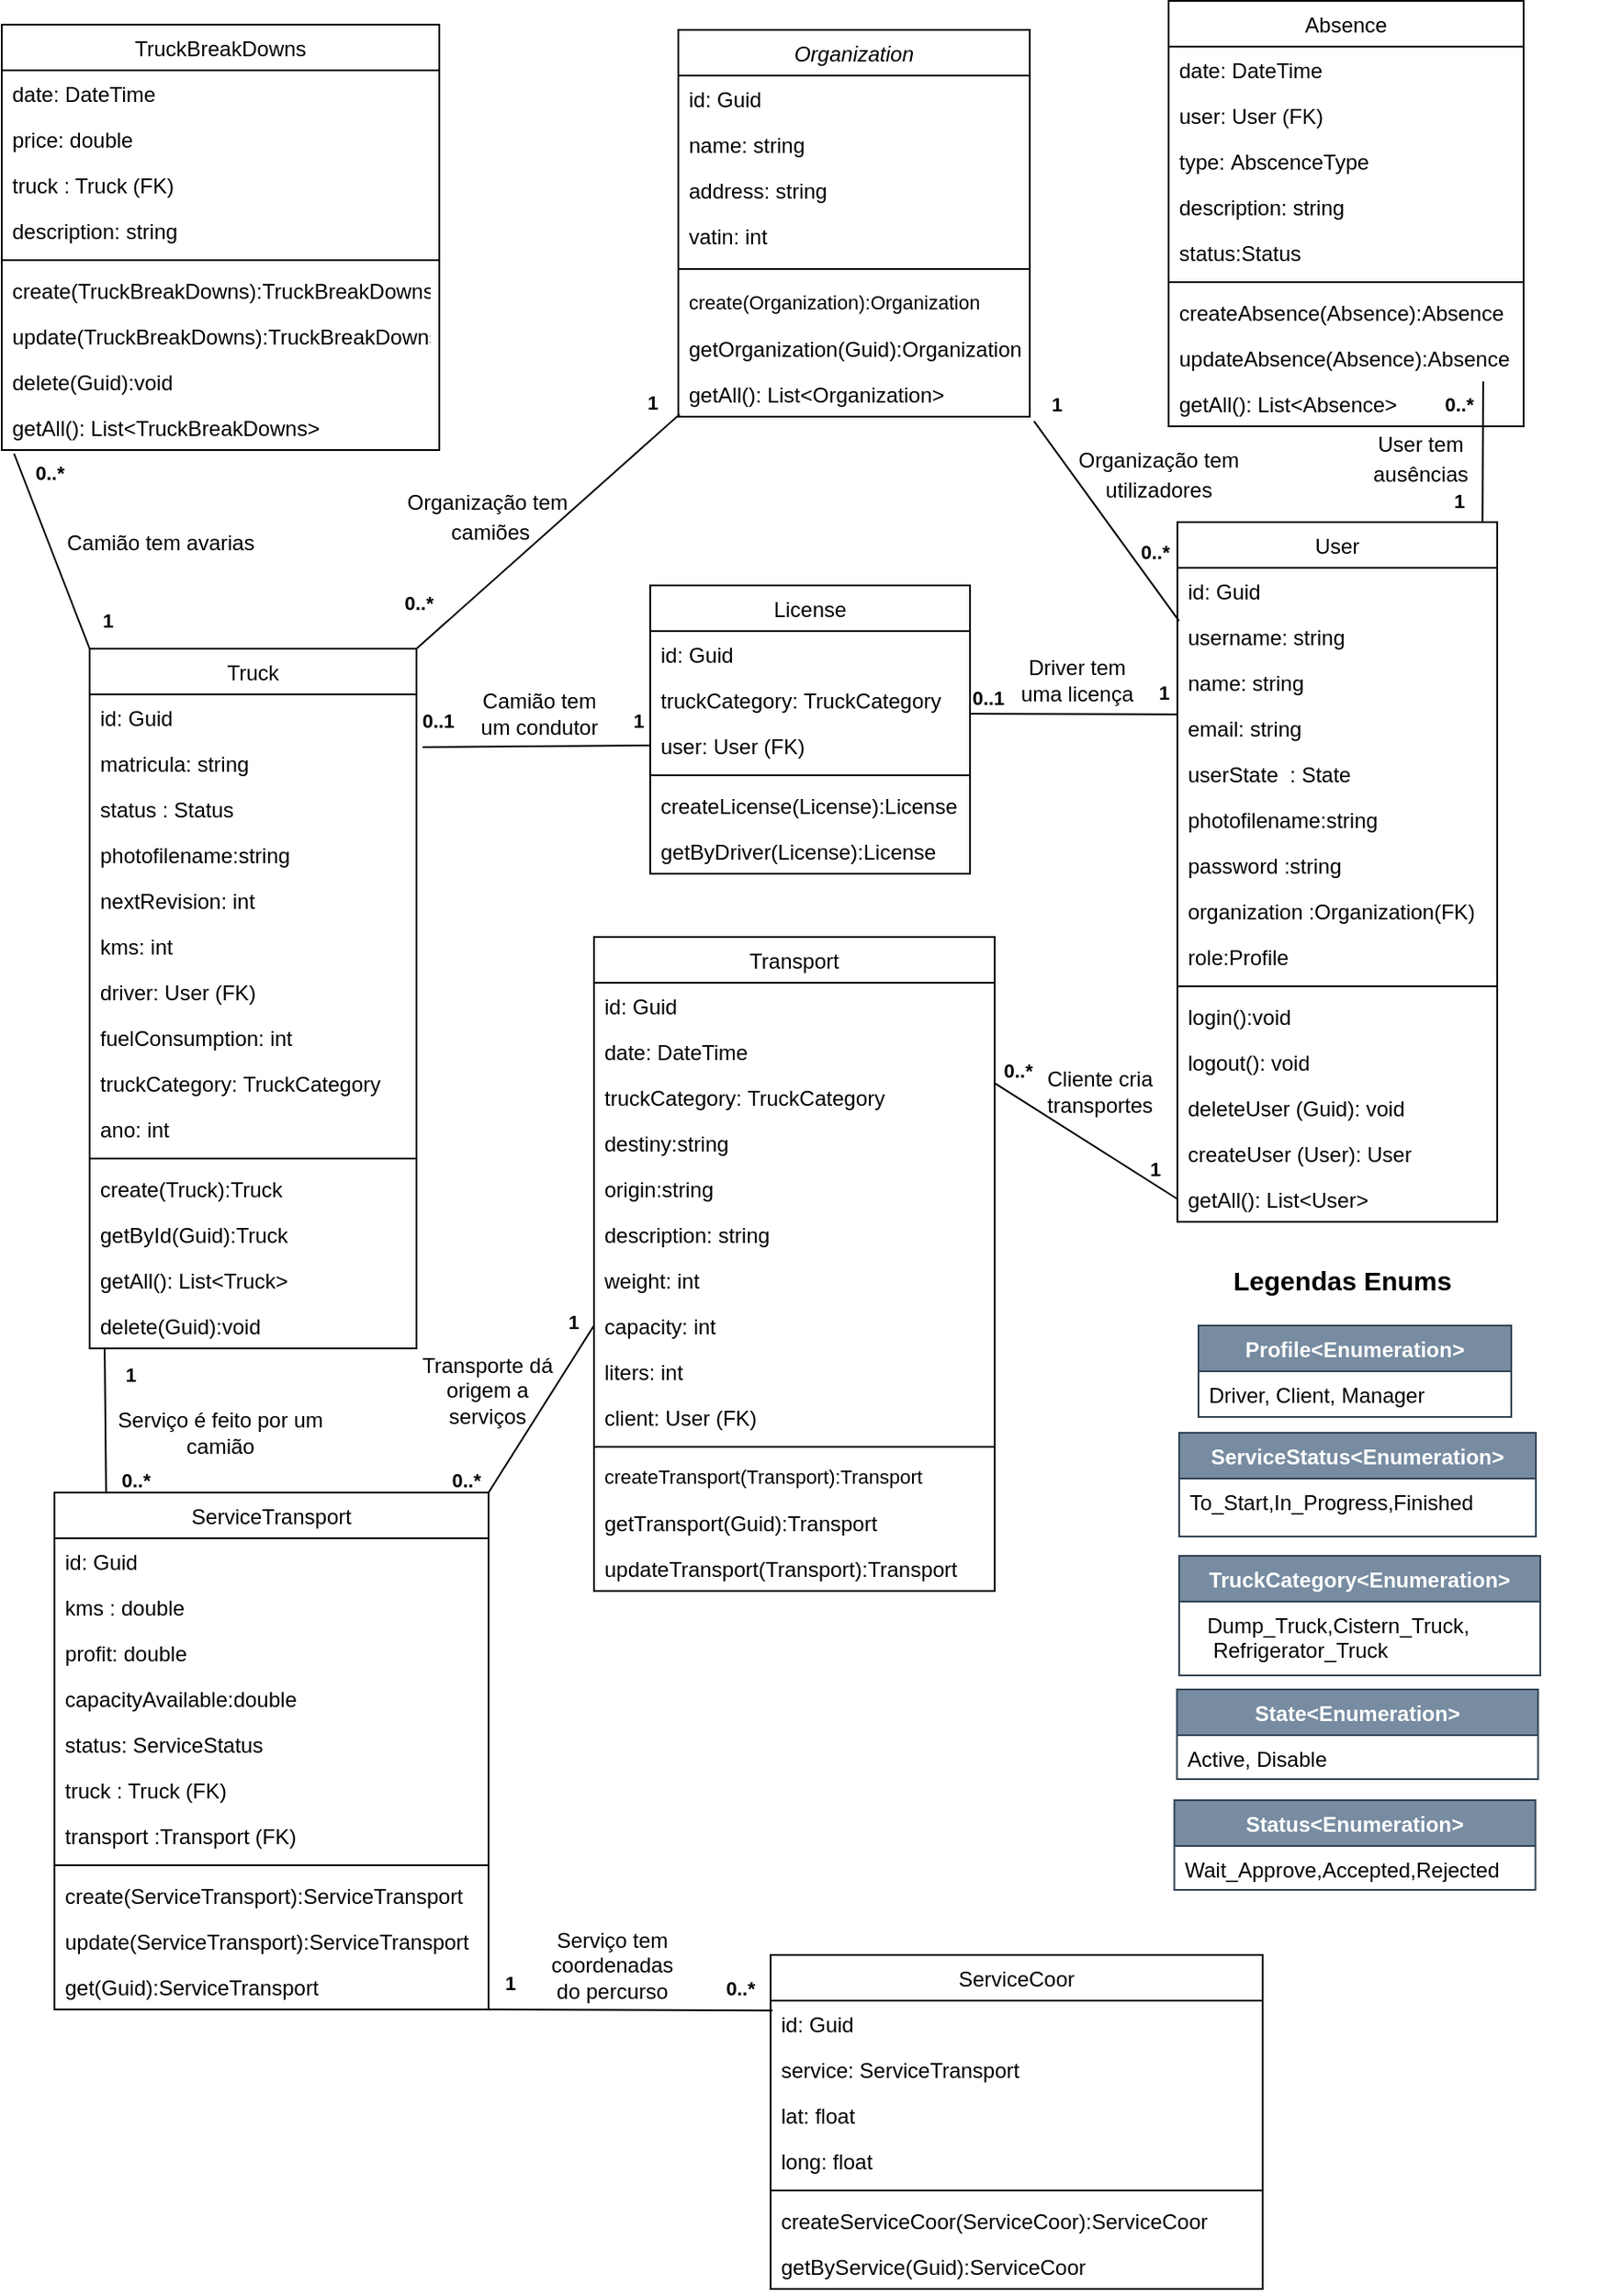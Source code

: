 <mxfile version="20.2.7" type="device"><diagram id="SVJBoD4KoNcz2X8ZmmvP" name="Page-1"><mxGraphModel dx="1038" dy="539" grid="0" gridSize="10" guides="1" tooltips="1" connect="1" arrows="1" fold="1" page="1" pageScale="1" pageWidth="827" pageHeight="1169" math="0" shadow="0"><root><mxCell id="0"/><mxCell id="1" parent="0"/><mxCell id="kUFkxSQD5qVJPuzc21Ss-1" value="Organization" style="swimlane;fontStyle=2;align=center;verticalAlign=top;childLayout=stackLayout;horizontal=1;startSize=26;horizontalStack=0;resizeParent=1;resizeLast=0;collapsible=1;marginBottom=0;rounded=0;shadow=0;strokeWidth=1;" vertex="1" parent="1"><mxGeometry x="402" y="34" width="200" height="220" as="geometry"><mxRectangle x="230" y="140" width="160" height="26" as="alternateBounds"/></mxGeometry></mxCell><mxCell id="kUFkxSQD5qVJPuzc21Ss-2" value="id: Guid" style="text;align=left;verticalAlign=top;spacingLeft=4;spacingRight=4;overflow=hidden;rotatable=0;points=[[0,0.5],[1,0.5]];portConstraint=eastwest;rounded=0;shadow=0;html=0;" vertex="1" parent="kUFkxSQD5qVJPuzc21Ss-1"><mxGeometry y="26" width="200" height="26" as="geometry"/></mxCell><mxCell id="kUFkxSQD5qVJPuzc21Ss-3" value="name: string" style="text;align=left;verticalAlign=top;spacingLeft=4;spacingRight=4;overflow=hidden;rotatable=0;points=[[0,0.5],[1,0.5]];portConstraint=eastwest;" vertex="1" parent="kUFkxSQD5qVJPuzc21Ss-1"><mxGeometry y="52" width="200" height="26" as="geometry"/></mxCell><mxCell id="kUFkxSQD5qVJPuzc21Ss-4" value="address: string" style="text;align=left;verticalAlign=top;spacingLeft=4;spacingRight=4;overflow=hidden;rotatable=0;points=[[0,0.5],[1,0.5]];portConstraint=eastwest;rounded=0;shadow=0;html=0;" vertex="1" parent="kUFkxSQD5qVJPuzc21Ss-1"><mxGeometry y="78" width="200" height="26" as="geometry"/></mxCell><mxCell id="kUFkxSQD5qVJPuzc21Ss-5" value="vatin: int" style="text;align=left;verticalAlign=top;spacingLeft=4;spacingRight=4;overflow=hidden;rotatable=0;points=[[0,0.5],[1,0.5]];portConstraint=eastwest;rounded=0;shadow=0;html=0;" vertex="1" parent="kUFkxSQD5qVJPuzc21Ss-1"><mxGeometry y="104" width="200" height="26" as="geometry"/></mxCell><mxCell id="kUFkxSQD5qVJPuzc21Ss-6" value="" style="line;html=1;strokeWidth=1;align=left;verticalAlign=middle;spacingTop=-1;spacingLeft=3;spacingRight=3;rotatable=0;labelPosition=right;points=[];portConstraint=eastwest;" vertex="1" parent="kUFkxSQD5qVJPuzc21Ss-1"><mxGeometry y="130" width="200" height="12" as="geometry"/></mxCell><mxCell id="kUFkxSQD5qVJPuzc21Ss-7" value="create(Organization):Organization" style="text;align=left;verticalAlign=top;spacingLeft=4;spacingRight=4;overflow=hidden;rotatable=0;points=[[0,0.5],[1,0.5]];portConstraint=eastwest;fontSize=11;" vertex="1" parent="kUFkxSQD5qVJPuzc21Ss-1"><mxGeometry y="142" width="200" height="26" as="geometry"/></mxCell><mxCell id="kUFkxSQD5qVJPuzc21Ss-8" value="getOrganization(Guid):Organization" style="text;align=left;verticalAlign=top;spacingLeft=4;spacingRight=4;overflow=hidden;rotatable=0;points=[[0,0.5],[1,0.5]];portConstraint=eastwest;" vertex="1" parent="kUFkxSQD5qVJPuzc21Ss-1"><mxGeometry y="168" width="200" height="26" as="geometry"/></mxCell><mxCell id="kUFkxSQD5qVJPuzc21Ss-9" value="getAll(): List&lt;Organization&gt;" style="text;align=left;verticalAlign=top;spacingLeft=4;spacingRight=4;overflow=hidden;rotatable=0;points=[[0,0.5],[1,0.5]];portConstraint=eastwest;" vertex="1" parent="kUFkxSQD5qVJPuzc21Ss-1"><mxGeometry y="194" width="200" height="26" as="geometry"/></mxCell><mxCell id="kUFkxSQD5qVJPuzc21Ss-10" value="Truck" style="swimlane;fontStyle=0;align=center;verticalAlign=top;childLayout=stackLayout;horizontal=1;startSize=26;horizontalStack=0;resizeParent=1;resizeLast=0;collapsible=1;marginBottom=0;rounded=0;shadow=0;strokeWidth=1;" vertex="1" parent="1"><mxGeometry x="67" y="386" width="186" height="398" as="geometry"><mxRectangle x="130" y="380" width="160" height="26" as="alternateBounds"/></mxGeometry></mxCell><mxCell id="kUFkxSQD5qVJPuzc21Ss-11" value="id: Guid" style="text;align=left;verticalAlign=top;spacingLeft=4;spacingRight=4;overflow=hidden;rotatable=0;points=[[0,0.5],[1,0.5]];portConstraint=eastwest;rounded=0;shadow=0;html=0;" vertex="1" parent="kUFkxSQD5qVJPuzc21Ss-10"><mxGeometry y="26" width="186" height="26" as="geometry"/></mxCell><mxCell id="kUFkxSQD5qVJPuzc21Ss-12" value="matricula: string" style="text;align=left;verticalAlign=top;spacingLeft=4;spacingRight=4;overflow=hidden;rotatable=0;points=[[0,0.5],[1,0.5]];portConstraint=eastwest;" vertex="1" parent="kUFkxSQD5qVJPuzc21Ss-10"><mxGeometry y="52" width="186" height="26" as="geometry"/></mxCell><mxCell id="kUFkxSQD5qVJPuzc21Ss-13" value="status : Status" style="text;align=left;verticalAlign=top;spacingLeft=4;spacingRight=4;overflow=hidden;rotatable=0;points=[[0,0.5],[1,0.5]];portConstraint=eastwest;rounded=0;shadow=0;html=0;" vertex="1" parent="kUFkxSQD5qVJPuzc21Ss-10"><mxGeometry y="78" width="186" height="26" as="geometry"/></mxCell><mxCell id="kUFkxSQD5qVJPuzc21Ss-14" value="photofilename:string " style="text;align=left;verticalAlign=top;spacingLeft=4;spacingRight=4;overflow=hidden;rotatable=0;points=[[0,0.5],[1,0.5]];portConstraint=eastwest;" vertex="1" parent="kUFkxSQD5qVJPuzc21Ss-10"><mxGeometry y="104" width="186" height="26" as="geometry"/></mxCell><mxCell id="kUFkxSQD5qVJPuzc21Ss-15" value="nextRevision: int" style="text;align=left;verticalAlign=top;spacingLeft=4;spacingRight=4;overflow=hidden;rotatable=0;points=[[0,0.5],[1,0.5]];portConstraint=eastwest;rounded=0;shadow=0;html=0;" vertex="1" parent="kUFkxSQD5qVJPuzc21Ss-10"><mxGeometry y="130" width="186" height="26" as="geometry"/></mxCell><mxCell id="kUFkxSQD5qVJPuzc21Ss-16" value="kms: int" style="text;align=left;verticalAlign=top;spacingLeft=4;spacingRight=4;overflow=hidden;rotatable=0;points=[[0,0.5],[1,0.5]];portConstraint=eastwest;rounded=0;shadow=0;html=0;" vertex="1" parent="kUFkxSQD5qVJPuzc21Ss-10"><mxGeometry y="156" width="186" height="26" as="geometry"/></mxCell><mxCell id="kUFkxSQD5qVJPuzc21Ss-17" value="driver: User (FK)" style="text;align=left;verticalAlign=top;spacingLeft=4;spacingRight=4;overflow=hidden;rotatable=0;points=[[0,0.5],[1,0.5]];portConstraint=eastwest;rounded=0;shadow=0;html=0;" vertex="1" parent="kUFkxSQD5qVJPuzc21Ss-10"><mxGeometry y="182" width="186" height="26" as="geometry"/></mxCell><mxCell id="kUFkxSQD5qVJPuzc21Ss-18" value="fuelConsumption: int" style="text;align=left;verticalAlign=top;spacingLeft=4;spacingRight=4;overflow=hidden;rotatable=0;points=[[0,0.5],[1,0.5]];portConstraint=eastwest;rounded=0;shadow=0;html=0;" vertex="1" parent="kUFkxSQD5qVJPuzc21Ss-10"><mxGeometry y="208" width="186" height="26" as="geometry"/></mxCell><mxCell id="kUFkxSQD5qVJPuzc21Ss-19" value="truckCategory: TruckCategory" style="text;align=left;verticalAlign=top;spacingLeft=4;spacingRight=4;overflow=hidden;rotatable=0;points=[[0,0.5],[1,0.5]];portConstraint=eastwest;rounded=0;shadow=0;html=0;" vertex="1" parent="kUFkxSQD5qVJPuzc21Ss-10"><mxGeometry y="234" width="186" height="26" as="geometry"/></mxCell><mxCell id="kUFkxSQD5qVJPuzc21Ss-20" value="ano: int" style="text;align=left;verticalAlign=top;spacingLeft=4;spacingRight=4;overflow=hidden;rotatable=0;points=[[0,0.5],[1,0.5]];portConstraint=eastwest;rounded=0;shadow=0;html=0;" vertex="1" parent="kUFkxSQD5qVJPuzc21Ss-10"><mxGeometry y="260" width="186" height="26" as="geometry"/></mxCell><mxCell id="kUFkxSQD5qVJPuzc21Ss-21" value="" style="line;html=1;strokeWidth=1;align=left;verticalAlign=middle;spacingTop=-1;spacingLeft=3;spacingRight=3;rotatable=0;labelPosition=right;points=[];portConstraint=eastwest;" vertex="1" parent="kUFkxSQD5qVJPuzc21Ss-10"><mxGeometry y="286" width="186" height="8" as="geometry"/></mxCell><mxCell id="kUFkxSQD5qVJPuzc21Ss-22" value="create(Truck):Truck" style="text;align=left;verticalAlign=top;spacingLeft=4;spacingRight=4;overflow=hidden;rotatable=0;points=[[0,0.5],[1,0.5]];portConstraint=eastwest;fontStyle=0" vertex="1" parent="kUFkxSQD5qVJPuzc21Ss-10"><mxGeometry y="294" width="186" height="26" as="geometry"/></mxCell><mxCell id="kUFkxSQD5qVJPuzc21Ss-23" value="getById(Guid):Truck" style="text;align=left;verticalAlign=top;spacingLeft=4;spacingRight=4;overflow=hidden;rotatable=0;points=[[0,0.5],[1,0.5]];portConstraint=eastwest;" vertex="1" parent="kUFkxSQD5qVJPuzc21Ss-10"><mxGeometry y="320" width="186" height="26" as="geometry"/></mxCell><mxCell id="kUFkxSQD5qVJPuzc21Ss-24" value="getAll(): List&lt;Truck&gt;" style="text;align=left;verticalAlign=top;spacingLeft=4;spacingRight=4;overflow=hidden;rotatable=0;points=[[0,0.5],[1,0.5]];portConstraint=eastwest;" vertex="1" parent="kUFkxSQD5qVJPuzc21Ss-10"><mxGeometry y="346" width="186" height="26" as="geometry"/></mxCell><mxCell id="kUFkxSQD5qVJPuzc21Ss-25" value="delete(Guid):void" style="text;align=left;verticalAlign=top;spacingLeft=4;spacingRight=4;overflow=hidden;rotatable=0;points=[[0,0.5],[1,0.5]];portConstraint=eastwest;" vertex="1" parent="kUFkxSQD5qVJPuzc21Ss-10"><mxGeometry y="372" width="186" height="26" as="geometry"/></mxCell><mxCell id="kUFkxSQD5qVJPuzc21Ss-26" value="User" style="swimlane;fontStyle=0;align=center;verticalAlign=top;childLayout=stackLayout;horizontal=1;startSize=26;horizontalStack=0;resizeParent=1;resizeLast=0;collapsible=1;marginBottom=0;rounded=0;shadow=0;strokeWidth=1;" vertex="1" parent="1"><mxGeometry x="686" y="314" width="182" height="398" as="geometry"><mxRectangle x="550" y="140" width="160" height="26" as="alternateBounds"/></mxGeometry></mxCell><mxCell id="kUFkxSQD5qVJPuzc21Ss-27" value="id: Guid" style="text;align=left;verticalAlign=top;spacingLeft=4;spacingRight=4;overflow=hidden;rotatable=0;points=[[0,0.5],[1,0.5]];portConstraint=eastwest;" vertex="1" parent="kUFkxSQD5qVJPuzc21Ss-26"><mxGeometry y="26" width="182" height="26" as="geometry"/></mxCell><mxCell id="kUFkxSQD5qVJPuzc21Ss-28" value="username: string" style="text;align=left;verticalAlign=top;spacingLeft=4;spacingRight=4;overflow=hidden;rotatable=0;points=[[0,0.5],[1,0.5]];portConstraint=eastwest;rounded=0;shadow=0;html=0;" vertex="1" parent="kUFkxSQD5qVJPuzc21Ss-26"><mxGeometry y="52" width="182" height="26" as="geometry"/></mxCell><mxCell id="kUFkxSQD5qVJPuzc21Ss-29" value="name: string" style="text;align=left;verticalAlign=top;spacingLeft=4;spacingRight=4;overflow=hidden;rotatable=0;points=[[0,0.5],[1,0.5]];portConstraint=eastwest;rounded=0;shadow=0;html=0;" vertex="1" parent="kUFkxSQD5qVJPuzc21Ss-26"><mxGeometry y="78" width="182" height="26" as="geometry"/></mxCell><mxCell id="kUFkxSQD5qVJPuzc21Ss-30" value="email: string" style="text;align=left;verticalAlign=top;spacingLeft=4;spacingRight=4;overflow=hidden;rotatable=0;points=[[0,0.5],[1,0.5]];portConstraint=eastwest;rounded=0;shadow=0;html=0;" vertex="1" parent="kUFkxSQD5qVJPuzc21Ss-26"><mxGeometry y="104" width="182" height="26" as="geometry"/></mxCell><mxCell id="kUFkxSQD5qVJPuzc21Ss-31" value="userState  : State" style="text;align=left;verticalAlign=top;spacingLeft=4;spacingRight=4;overflow=hidden;rotatable=0;points=[[0,0.5],[1,0.5]];portConstraint=eastwest;rounded=0;shadow=0;html=0;" vertex="1" parent="kUFkxSQD5qVJPuzc21Ss-26"><mxGeometry y="130" width="182" height="26" as="geometry"/></mxCell><mxCell id="kUFkxSQD5qVJPuzc21Ss-32" value="photofilename:string " style="text;align=left;verticalAlign=top;spacingLeft=4;spacingRight=4;overflow=hidden;rotatable=0;points=[[0,0.5],[1,0.5]];portConstraint=eastwest;rounded=0;shadow=0;html=0;" vertex="1" parent="kUFkxSQD5qVJPuzc21Ss-26"><mxGeometry y="156" width="182" height="26" as="geometry"/></mxCell><mxCell id="kUFkxSQD5qVJPuzc21Ss-33" value="password :string " style="text;align=left;verticalAlign=top;spacingLeft=4;spacingRight=4;overflow=hidden;rotatable=0;points=[[0,0.5],[1,0.5]];portConstraint=eastwest;rounded=0;shadow=0;html=0;" vertex="1" parent="kUFkxSQD5qVJPuzc21Ss-26"><mxGeometry y="182" width="182" height="26" as="geometry"/></mxCell><mxCell id="kUFkxSQD5qVJPuzc21Ss-34" value="organization :Organization(FK)" style="text;align=left;verticalAlign=top;spacingLeft=4;spacingRight=4;overflow=hidden;rotatable=0;points=[[0,0.5],[1,0.5]];portConstraint=eastwest;rounded=0;shadow=0;html=0;" vertex="1" parent="kUFkxSQD5qVJPuzc21Ss-26"><mxGeometry y="208" width="182" height="26" as="geometry"/></mxCell><mxCell id="kUFkxSQD5qVJPuzc21Ss-35" value="role:Profile " style="text;align=left;verticalAlign=top;spacingLeft=4;spacingRight=4;overflow=hidden;rotatable=0;points=[[0,0.5],[1,0.5]];portConstraint=eastwest;rounded=0;shadow=0;html=0;" vertex="1" parent="kUFkxSQD5qVJPuzc21Ss-26"><mxGeometry y="234" width="182" height="26" as="geometry"/></mxCell><mxCell id="kUFkxSQD5qVJPuzc21Ss-36" value="" style="line;html=1;strokeWidth=1;align=left;verticalAlign=middle;spacingTop=-1;spacingLeft=3;spacingRight=3;rotatable=0;labelPosition=right;points=[];portConstraint=eastwest;" vertex="1" parent="kUFkxSQD5qVJPuzc21Ss-26"><mxGeometry y="260" width="182" height="8" as="geometry"/></mxCell><mxCell id="kUFkxSQD5qVJPuzc21Ss-37" value="login():void" style="text;align=left;verticalAlign=top;spacingLeft=4;spacingRight=4;overflow=hidden;rotatable=0;points=[[0,0.5],[1,0.5]];portConstraint=eastwest;" vertex="1" parent="kUFkxSQD5qVJPuzc21Ss-26"><mxGeometry y="268" width="182" height="26" as="geometry"/></mxCell><mxCell id="kUFkxSQD5qVJPuzc21Ss-38" value="logout(): void" style="text;align=left;verticalAlign=top;spacingLeft=4;spacingRight=4;overflow=hidden;rotatable=0;points=[[0,0.5],[1,0.5]];portConstraint=eastwest;" vertex="1" parent="kUFkxSQD5qVJPuzc21Ss-26"><mxGeometry y="294" width="182" height="26" as="geometry"/></mxCell><mxCell id="kUFkxSQD5qVJPuzc21Ss-39" value="deleteUser (Guid): void" style="text;align=left;verticalAlign=top;spacingLeft=4;spacingRight=4;overflow=hidden;rotatable=0;points=[[0,0.5],[1,0.5]];portConstraint=eastwest;" vertex="1" parent="kUFkxSQD5qVJPuzc21Ss-26"><mxGeometry y="320" width="182" height="26" as="geometry"/></mxCell><mxCell id="kUFkxSQD5qVJPuzc21Ss-40" value="createUser (User): User" style="text;align=left;verticalAlign=top;spacingLeft=4;spacingRight=4;overflow=hidden;rotatable=0;points=[[0,0.5],[1,0.5]];portConstraint=eastwest;" vertex="1" parent="kUFkxSQD5qVJPuzc21Ss-26"><mxGeometry y="346" width="182" height="26" as="geometry"/></mxCell><mxCell id="kUFkxSQD5qVJPuzc21Ss-41" value="getAll(): List&lt;User&gt;" style="text;align=left;verticalAlign=top;spacingLeft=4;spacingRight=4;overflow=hidden;rotatable=0;points=[[0,0.5],[1,0.5]];portConstraint=eastwest;" vertex="1" parent="kUFkxSQD5qVJPuzc21Ss-26"><mxGeometry y="372" width="182" height="26" as="geometry"/></mxCell><mxCell id="kUFkxSQD5qVJPuzc21Ss-42" value="" style="endArrow=none;html=1;rounded=0;exitX=1.012;exitY=1.1;exitDx=0;exitDy=0;entryX=0.005;entryY=0.162;entryDx=0;entryDy=0;entryPerimeter=0;exitPerimeter=0;" edge="1" parent="1" source="kUFkxSQD5qVJPuzc21Ss-9" target="kUFkxSQD5qVJPuzc21Ss-28"><mxGeometry width="50" height="50" relative="1" as="geometry"><mxPoint x="387" y="287" as="sourcePoint"/><mxPoint x="644" y="140" as="targetPoint"/></mxGeometry></mxCell><mxCell id="kUFkxSQD5qVJPuzc21Ss-43" value="License" style="swimlane;fontStyle=0;align=center;verticalAlign=top;childLayout=stackLayout;horizontal=1;startSize=26;horizontalStack=0;resizeParent=1;resizeLast=0;collapsible=1;marginBottom=0;rounded=0;shadow=0;strokeWidth=1;" vertex="1" parent="1"><mxGeometry x="386" y="350" width="182" height="164" as="geometry"><mxRectangle x="550" y="140" width="160" height="26" as="alternateBounds"/></mxGeometry></mxCell><mxCell id="kUFkxSQD5qVJPuzc21Ss-44" value="id: Guid" style="text;align=left;verticalAlign=top;spacingLeft=4;spacingRight=4;overflow=hidden;rotatable=0;points=[[0,0.5],[1,0.5]];portConstraint=eastwest;rounded=0;shadow=0;html=0;" vertex="1" parent="kUFkxSQD5qVJPuzc21Ss-43"><mxGeometry y="26" width="182" height="26" as="geometry"/></mxCell><mxCell id="kUFkxSQD5qVJPuzc21Ss-45" value="truckCategory: TruckCategory" style="text;align=left;verticalAlign=top;spacingLeft=4;spacingRight=4;overflow=hidden;rotatable=0;points=[[0,0.5],[1,0.5]];portConstraint=eastwest;rounded=0;shadow=0;html=0;" vertex="1" parent="kUFkxSQD5qVJPuzc21Ss-43"><mxGeometry y="52" width="182" height="26" as="geometry"/></mxCell><mxCell id="kUFkxSQD5qVJPuzc21Ss-46" value="user: User (FK)" style="text;align=left;verticalAlign=top;spacingLeft=4;spacingRight=4;overflow=hidden;rotatable=0;points=[[0,0.5],[1,0.5]];portConstraint=eastwest;rounded=0;shadow=0;html=0;" vertex="1" parent="kUFkxSQD5qVJPuzc21Ss-43"><mxGeometry y="78" width="182" height="26" as="geometry"/></mxCell><mxCell id="kUFkxSQD5qVJPuzc21Ss-47" value="" style="line;html=1;strokeWidth=1;align=left;verticalAlign=middle;spacingTop=-1;spacingLeft=3;spacingRight=3;rotatable=0;labelPosition=right;points=[];portConstraint=eastwest;" vertex="1" parent="kUFkxSQD5qVJPuzc21Ss-43"><mxGeometry y="104" width="182" height="8" as="geometry"/></mxCell><mxCell id="kUFkxSQD5qVJPuzc21Ss-48" value="createLicense(License):License" style="text;align=left;verticalAlign=top;spacingLeft=4;spacingRight=4;overflow=hidden;rotatable=0;points=[[0,0.5],[1,0.5]];portConstraint=eastwest;fontSize=12;" vertex="1" parent="kUFkxSQD5qVJPuzc21Ss-43"><mxGeometry y="112" width="182" height="26" as="geometry"/></mxCell><mxCell id="kUFkxSQD5qVJPuzc21Ss-49" value="getByDriver(License):License" style="text;align=left;verticalAlign=top;spacingLeft=4;spacingRight=4;overflow=hidden;rotatable=0;points=[[0,0.5],[1,0.5]];portConstraint=eastwest;fontSize=12;" vertex="1" parent="kUFkxSQD5qVJPuzc21Ss-43"><mxGeometry y="138" width="182" height="26" as="geometry"/></mxCell><mxCell id="kUFkxSQD5qVJPuzc21Ss-50" value="" style="endArrow=none;html=1;rounded=0;entryX=0;entryY=0.208;entryDx=0;entryDy=0;exitX=0.998;exitY=0.808;exitDx=0;exitDy=0;exitPerimeter=0;entryPerimeter=0;" edge="1" parent="1" source="kUFkxSQD5qVJPuzc21Ss-45" target="kUFkxSQD5qVJPuzc21Ss-30"><mxGeometry width="50" height="50" relative="1" as="geometry"><mxPoint x="519" y="433" as="sourcePoint"/><mxPoint x="673" y="423" as="targetPoint"/></mxGeometry></mxCell><mxCell id="kUFkxSQD5qVJPuzc21Ss-51" value="" style="endArrow=none;html=1;rounded=0;entryX=0;entryY=0.5;entryDx=0;entryDy=0;exitX=1.019;exitY=0.154;exitDx=0;exitDy=0;exitPerimeter=0;" edge="1" parent="1" source="kUFkxSQD5qVJPuzc21Ss-12" target="kUFkxSQD5qVJPuzc21Ss-46"><mxGeometry width="50" height="50" relative="1" as="geometry"><mxPoint x="258" y="325" as="sourcePoint"/><mxPoint x="279" y="325" as="targetPoint"/></mxGeometry></mxCell><mxCell id="kUFkxSQD5qVJPuzc21Ss-52" value="" style="endArrow=none;html=1;rounded=0;exitX=1;exitY=0;exitDx=0;exitDy=0;entryX=0.004;entryY=0.946;entryDx=0;entryDy=0;entryPerimeter=0;" edge="1" parent="1" source="kUFkxSQD5qVJPuzc21Ss-10" target="kUFkxSQD5qVJPuzc21Ss-9"><mxGeometry width="50" height="50" relative="1" as="geometry"><mxPoint x="252" y="279" as="sourcePoint"/><mxPoint x="398" y="245" as="targetPoint"/></mxGeometry></mxCell><mxCell id="kUFkxSQD5qVJPuzc21Ss-53" value="Transport" style="swimlane;fontStyle=0;align=center;verticalAlign=top;childLayout=stackLayout;horizontal=1;startSize=26;horizontalStack=0;resizeParent=1;resizeLast=0;collapsible=1;marginBottom=0;rounded=0;shadow=0;strokeWidth=1;" vertex="1" parent="1"><mxGeometry x="354" y="550" width="228" height="372" as="geometry"><mxRectangle x="130" y="380" width="160" height="26" as="alternateBounds"/></mxGeometry></mxCell><mxCell id="kUFkxSQD5qVJPuzc21Ss-54" value="id: Guid" style="text;align=left;verticalAlign=top;spacingLeft=4;spacingRight=4;overflow=hidden;rotatable=0;points=[[0,0.5],[1,0.5]];portConstraint=eastwest;rounded=0;shadow=0;html=0;" vertex="1" parent="kUFkxSQD5qVJPuzc21Ss-53"><mxGeometry y="26" width="228" height="26" as="geometry"/></mxCell><mxCell id="kUFkxSQD5qVJPuzc21Ss-55" value="date: DateTime" style="text;align=left;verticalAlign=top;spacingLeft=4;spacingRight=4;overflow=hidden;rotatable=0;points=[[0,0.5],[1,0.5]];portConstraint=eastwest;" vertex="1" parent="kUFkxSQD5qVJPuzc21Ss-53"><mxGeometry y="52" width="228" height="26" as="geometry"/></mxCell><mxCell id="kUFkxSQD5qVJPuzc21Ss-56" value="truckCategory: TruckCategory" style="text;align=left;verticalAlign=top;spacingLeft=4;spacingRight=4;overflow=hidden;rotatable=0;points=[[0,0.5],[1,0.5]];portConstraint=eastwest;rounded=0;shadow=0;html=0;" vertex="1" parent="kUFkxSQD5qVJPuzc21Ss-53"><mxGeometry y="78" width="228" height="26" as="geometry"/></mxCell><mxCell id="kUFkxSQD5qVJPuzc21Ss-57" value="destiny:string" style="text;align=left;verticalAlign=top;spacingLeft=4;spacingRight=4;overflow=hidden;rotatable=0;points=[[0,0.5],[1,0.5]];portConstraint=eastwest;rounded=0;shadow=0;html=0;" vertex="1" parent="kUFkxSQD5qVJPuzc21Ss-53"><mxGeometry y="104" width="228" height="26" as="geometry"/></mxCell><mxCell id="kUFkxSQD5qVJPuzc21Ss-58" value="origin:string" style="text;align=left;verticalAlign=top;spacingLeft=4;spacingRight=4;overflow=hidden;rotatable=0;points=[[0,0.5],[1,0.5]];portConstraint=eastwest;" vertex="1" parent="kUFkxSQD5qVJPuzc21Ss-53"><mxGeometry y="130" width="228" height="26" as="geometry"/></mxCell><mxCell id="kUFkxSQD5qVJPuzc21Ss-59" value="description: string" style="text;align=left;verticalAlign=top;spacingLeft=4;spacingRight=4;overflow=hidden;rotatable=0;points=[[0,0.5],[1,0.5]];portConstraint=eastwest;rounded=0;shadow=0;html=0;" vertex="1" parent="kUFkxSQD5qVJPuzc21Ss-53"><mxGeometry y="156" width="228" height="26" as="geometry"/></mxCell><mxCell id="kUFkxSQD5qVJPuzc21Ss-60" value="weight: int" style="text;align=left;verticalAlign=top;spacingLeft=4;spacingRight=4;overflow=hidden;rotatable=0;points=[[0,0.5],[1,0.5]];portConstraint=eastwest;rounded=0;shadow=0;html=0;" vertex="1" parent="kUFkxSQD5qVJPuzc21Ss-53"><mxGeometry y="182" width="228" height="26" as="geometry"/></mxCell><mxCell id="kUFkxSQD5qVJPuzc21Ss-61" value="capacity: int" style="text;align=left;verticalAlign=top;spacingLeft=4;spacingRight=4;overflow=hidden;rotatable=0;points=[[0,0.5],[1,0.5]];portConstraint=eastwest;rounded=0;shadow=0;html=0;" vertex="1" parent="kUFkxSQD5qVJPuzc21Ss-53"><mxGeometry y="208" width="228" height="26" as="geometry"/></mxCell><mxCell id="kUFkxSQD5qVJPuzc21Ss-62" value="liters: int" style="text;align=left;verticalAlign=top;spacingLeft=4;spacingRight=4;overflow=hidden;rotatable=0;points=[[0,0.5],[1,0.5]];portConstraint=eastwest;rounded=0;shadow=0;html=0;" vertex="1" parent="kUFkxSQD5qVJPuzc21Ss-53"><mxGeometry y="234" width="228" height="26" as="geometry"/></mxCell><mxCell id="kUFkxSQD5qVJPuzc21Ss-63" value="client: User (FK)" style="text;align=left;verticalAlign=top;spacingLeft=4;spacingRight=4;overflow=hidden;rotatable=0;points=[[0,0.5],[1,0.5]];portConstraint=eastwest;rounded=0;shadow=0;html=0;" vertex="1" parent="kUFkxSQD5qVJPuzc21Ss-53"><mxGeometry y="260" width="228" height="26" as="geometry"/></mxCell><mxCell id="kUFkxSQD5qVJPuzc21Ss-64" value="" style="line;html=1;strokeWidth=1;align=left;verticalAlign=middle;spacingTop=-1;spacingLeft=3;spacingRight=3;rotatable=0;labelPosition=right;points=[];portConstraint=eastwest;" vertex="1" parent="kUFkxSQD5qVJPuzc21Ss-53"><mxGeometry y="286" width="228" height="8" as="geometry"/></mxCell><mxCell id="kUFkxSQD5qVJPuzc21Ss-65" value="createTransport(Transport):Transport" style="text;align=left;verticalAlign=top;spacingLeft=4;spacingRight=4;overflow=hidden;rotatable=0;points=[[0,0.5],[1,0.5]];portConstraint=eastwest;fontStyle=0;fontSize=11;" vertex="1" parent="kUFkxSQD5qVJPuzc21Ss-53"><mxGeometry y="294" width="228" height="26" as="geometry"/></mxCell><mxCell id="kUFkxSQD5qVJPuzc21Ss-66" value="getTransport(Guid):Transport" style="text;align=left;verticalAlign=top;spacingLeft=4;spacingRight=4;overflow=hidden;rotatable=0;points=[[0,0.5],[1,0.5]];portConstraint=eastwest;" vertex="1" parent="kUFkxSQD5qVJPuzc21Ss-53"><mxGeometry y="320" width="228" height="26" as="geometry"/></mxCell><mxCell id="kUFkxSQD5qVJPuzc21Ss-67" value="updateTransport(Transport):Transport" style="text;align=left;verticalAlign=top;spacingLeft=4;spacingRight=4;overflow=hidden;rotatable=0;points=[[0,0.5],[1,0.5]];portConstraint=eastwest;" vertex="1" parent="kUFkxSQD5qVJPuzc21Ss-53"><mxGeometry y="346" width="228" height="26" as="geometry"/></mxCell><mxCell id="kUFkxSQD5qVJPuzc21Ss-68" value="" style="endArrow=none;html=1;rounded=0;fontSize=12;exitX=0.998;exitY=0.185;exitDx=0;exitDy=0;exitPerimeter=0;entryX=0;entryY=0.5;entryDx=0;entryDy=0;" edge="1" parent="1" source="kUFkxSQD5qVJPuzc21Ss-56" target="kUFkxSQD5qVJPuzc21Ss-41"><mxGeometry width="50" height="50" relative="1" as="geometry"><mxPoint x="229" y="554" as="sourcePoint"/><mxPoint x="625" y="561" as="targetPoint"/></mxGeometry></mxCell><mxCell id="kUFkxSQD5qVJPuzc21Ss-69" value="TruckBreakDowns" style="swimlane;fontStyle=0;align=center;verticalAlign=top;childLayout=stackLayout;horizontal=1;startSize=26;horizontalStack=0;resizeParent=1;resizeLast=0;collapsible=1;marginBottom=0;rounded=0;shadow=0;strokeWidth=1;" vertex="1" parent="1"><mxGeometry x="17" y="31" width="249" height="242" as="geometry"><mxRectangle x="550" y="140" width="160" height="26" as="alternateBounds"/></mxGeometry></mxCell><mxCell id="kUFkxSQD5qVJPuzc21Ss-70" value="date: DateTime" style="text;align=left;verticalAlign=top;spacingLeft=4;spacingRight=4;overflow=hidden;rotatable=0;points=[[0,0.5],[1,0.5]];portConstraint=eastwest;" vertex="1" parent="kUFkxSQD5qVJPuzc21Ss-69"><mxGeometry y="26" width="249" height="26" as="geometry"/></mxCell><mxCell id="kUFkxSQD5qVJPuzc21Ss-71" value="price: double" style="text;align=left;verticalAlign=top;spacingLeft=4;spacingRight=4;overflow=hidden;rotatable=0;points=[[0,0.5],[1,0.5]];portConstraint=eastwest;rounded=0;shadow=0;html=0;" vertex="1" parent="kUFkxSQD5qVJPuzc21Ss-69"><mxGeometry y="52" width="249" height="26" as="geometry"/></mxCell><mxCell id="kUFkxSQD5qVJPuzc21Ss-72" value="truck : Truck (FK)" style="text;align=left;verticalAlign=top;spacingLeft=4;spacingRight=4;overflow=hidden;rotatable=0;points=[[0,0.5],[1,0.5]];portConstraint=eastwest;rounded=0;shadow=0;html=0;" vertex="1" parent="kUFkxSQD5qVJPuzc21Ss-69"><mxGeometry y="78" width="249" height="26" as="geometry"/></mxCell><mxCell id="kUFkxSQD5qVJPuzc21Ss-73" value="description: string" style="text;align=left;verticalAlign=top;spacingLeft=4;spacingRight=4;overflow=hidden;rotatable=0;points=[[0,0.5],[1,0.5]];portConstraint=eastwest;rounded=0;shadow=0;html=0;" vertex="1" parent="kUFkxSQD5qVJPuzc21Ss-69"><mxGeometry y="104" width="249" height="26" as="geometry"/></mxCell><mxCell id="kUFkxSQD5qVJPuzc21Ss-74" value="" style="line;html=1;strokeWidth=1;align=left;verticalAlign=middle;spacingTop=-1;spacingLeft=3;spacingRight=3;rotatable=0;labelPosition=right;points=[];portConstraint=eastwest;" vertex="1" parent="kUFkxSQD5qVJPuzc21Ss-69"><mxGeometry y="130" width="249" height="8" as="geometry"/></mxCell><mxCell id="kUFkxSQD5qVJPuzc21Ss-75" value="create(TruckBreakDowns):TruckBreakDowns" style="text;align=left;verticalAlign=top;spacingLeft=4;spacingRight=4;overflow=hidden;rotatable=0;points=[[0,0.5],[1,0.5]];portConstraint=eastwest;" vertex="1" parent="kUFkxSQD5qVJPuzc21Ss-69"><mxGeometry y="138" width="249" height="26" as="geometry"/></mxCell><mxCell id="kUFkxSQD5qVJPuzc21Ss-76" value="update(TruckBreakDowns):TruckBreakDowns" style="text;align=left;verticalAlign=top;spacingLeft=4;spacingRight=4;overflow=hidden;rotatable=0;points=[[0,0.5],[1,0.5]];portConstraint=eastwest;" vertex="1" parent="kUFkxSQD5qVJPuzc21Ss-69"><mxGeometry y="164" width="249" height="26" as="geometry"/></mxCell><mxCell id="kUFkxSQD5qVJPuzc21Ss-77" value="delete(Guid):void" style="text;align=left;verticalAlign=top;spacingLeft=4;spacingRight=4;overflow=hidden;rotatable=0;points=[[0,0.5],[1,0.5]];portConstraint=eastwest;" vertex="1" parent="kUFkxSQD5qVJPuzc21Ss-69"><mxGeometry y="190" width="249" height="26" as="geometry"/></mxCell><mxCell id="kUFkxSQD5qVJPuzc21Ss-78" value="getAll(): List&lt;TruckBreakDowns&gt;" style="text;align=left;verticalAlign=top;spacingLeft=4;spacingRight=4;overflow=hidden;rotatable=0;points=[[0,0.5],[1,0.5]];portConstraint=eastwest;" vertex="1" parent="kUFkxSQD5qVJPuzc21Ss-69"><mxGeometry y="216" width="249" height="26" as="geometry"/></mxCell><mxCell id="kUFkxSQD5qVJPuzc21Ss-79" value="ServiceTransport" style="swimlane;fontStyle=0;align=center;verticalAlign=top;childLayout=stackLayout;horizontal=1;startSize=26;horizontalStack=0;resizeParent=1;resizeLast=0;collapsible=1;marginBottom=0;rounded=0;shadow=0;strokeWidth=1;fontSize=12;" vertex="1" parent="1"><mxGeometry x="47" y="866" width="247" height="294" as="geometry"><mxRectangle x="130" y="380" width="160" height="26" as="alternateBounds"/></mxGeometry></mxCell><mxCell id="kUFkxSQD5qVJPuzc21Ss-80" value="id: Guid" style="text;align=left;verticalAlign=top;spacingLeft=4;spacingRight=4;overflow=hidden;rotatable=0;points=[[0,0.5],[1,0.5]];portConstraint=eastwest;rounded=0;shadow=0;html=0;" vertex="1" parent="kUFkxSQD5qVJPuzc21Ss-79"><mxGeometry y="26" width="247" height="26" as="geometry"/></mxCell><mxCell id="kUFkxSQD5qVJPuzc21Ss-81" value="kms : double" style="text;align=left;verticalAlign=top;spacingLeft=4;spacingRight=4;overflow=hidden;rotatable=0;points=[[0,0.5],[1,0.5]];portConstraint=eastwest;rounded=0;shadow=0;html=0;" vertex="1" parent="kUFkxSQD5qVJPuzc21Ss-79"><mxGeometry y="52" width="247" height="26" as="geometry"/></mxCell><mxCell id="kUFkxSQD5qVJPuzc21Ss-82" value="profit: double" style="text;align=left;verticalAlign=top;spacingLeft=4;spacingRight=4;overflow=hidden;rotatable=0;points=[[0,0.5],[1,0.5]];portConstraint=eastwest;" vertex="1" parent="kUFkxSQD5qVJPuzc21Ss-79"><mxGeometry y="78" width="247" height="26" as="geometry"/></mxCell><mxCell id="kUFkxSQD5qVJPuzc21Ss-85" value="capacityAvailable:double" style="text;align=left;verticalAlign=top;spacingLeft=4;spacingRight=4;overflow=hidden;rotatable=0;points=[[0,0.5],[1,0.5]];portConstraint=eastwest;rounded=0;shadow=0;html=0;" vertex="1" parent="kUFkxSQD5qVJPuzc21Ss-79"><mxGeometry y="104" width="247" height="26" as="geometry"/></mxCell><mxCell id="kUFkxSQD5qVJPuzc21Ss-83" value="status: ServiceStatus" style="text;align=left;verticalAlign=top;spacingLeft=4;spacingRight=4;overflow=hidden;rotatable=0;points=[[0,0.5],[1,0.5]];portConstraint=eastwest;rounded=0;shadow=0;html=0;" vertex="1" parent="kUFkxSQD5qVJPuzc21Ss-79"><mxGeometry y="130" width="247" height="26" as="geometry"/></mxCell><mxCell id="kUFkxSQD5qVJPuzc21Ss-84" value="truck : Truck (FK)" style="text;align=left;verticalAlign=top;spacingLeft=4;spacingRight=4;overflow=hidden;rotatable=0;points=[[0,0.5],[1,0.5]];portConstraint=eastwest;rounded=0;shadow=0;html=0;" vertex="1" parent="kUFkxSQD5qVJPuzc21Ss-79"><mxGeometry y="156" width="247" height="26" as="geometry"/></mxCell><mxCell id="kUFkxSQD5qVJPuzc21Ss-153" value="transport :Transport (FK)" style="text;align=left;verticalAlign=top;spacingLeft=4;spacingRight=4;overflow=hidden;rotatable=0;points=[[0,0.5],[1,0.5]];portConstraint=eastwest;rounded=0;shadow=0;html=0;" vertex="1" parent="kUFkxSQD5qVJPuzc21Ss-79"><mxGeometry y="182" width="247" height="26" as="geometry"/></mxCell><mxCell id="kUFkxSQD5qVJPuzc21Ss-86" value="" style="line;html=1;strokeWidth=1;align=left;verticalAlign=middle;spacingTop=-1;spacingLeft=3;spacingRight=3;rotatable=0;labelPosition=right;points=[];portConstraint=eastwest;" vertex="1" parent="kUFkxSQD5qVJPuzc21Ss-79"><mxGeometry y="208" width="247" height="8" as="geometry"/></mxCell><mxCell id="kUFkxSQD5qVJPuzc21Ss-87" value="create(ServiceTransport):ServiceTransport" style="text;align=left;verticalAlign=top;spacingLeft=4;spacingRight=4;overflow=hidden;rotatable=0;points=[[0,0.5],[1,0.5]];portConstraint=eastwest;fontStyle=0;fontSize=12;" vertex="1" parent="kUFkxSQD5qVJPuzc21Ss-79"><mxGeometry y="216" width="247" height="26" as="geometry"/></mxCell><mxCell id="kUFkxSQD5qVJPuzc21Ss-154" value="update(ServiceTransport):ServiceTransport" style="text;align=left;verticalAlign=top;spacingLeft=4;spacingRight=4;overflow=hidden;rotatable=0;points=[[0,0.5],[1,0.5]];portConstraint=eastwest;fontStyle=0;fontSize=12;" vertex="1" parent="kUFkxSQD5qVJPuzc21Ss-79"><mxGeometry y="242" width="247" height="26" as="geometry"/></mxCell><mxCell id="kUFkxSQD5qVJPuzc21Ss-88" value="get(Guid):ServiceTransport" style="text;align=left;verticalAlign=top;spacingLeft=4;spacingRight=4;overflow=hidden;rotatable=0;points=[[0,0.5],[1,0.5]];portConstraint=eastwest;fontStyle=0;fontSize=12;" vertex="1" parent="kUFkxSQD5qVJPuzc21Ss-79"><mxGeometry y="268" width="247" height="26" as="geometry"/></mxCell><mxCell id="kUFkxSQD5qVJPuzc21Ss-89" value="ServiceCoor" style="swimlane;fontStyle=0;align=center;verticalAlign=top;childLayout=stackLayout;horizontal=1;startSize=26;horizontalStack=0;resizeParent=1;resizeLast=0;collapsible=1;marginBottom=0;rounded=0;shadow=0;strokeWidth=1;" vertex="1" parent="1"><mxGeometry x="454.5" y="1129" width="280" height="190" as="geometry"><mxRectangle x="130" y="380" width="160" height="26" as="alternateBounds"/></mxGeometry></mxCell><mxCell id="kUFkxSQD5qVJPuzc21Ss-90" value="id: Guid" style="text;align=left;verticalAlign=top;spacingLeft=4;spacingRight=4;overflow=hidden;rotatable=0;points=[[0,0.5],[1,0.5]];portConstraint=eastwest;rounded=0;shadow=0;html=0;" vertex="1" parent="kUFkxSQD5qVJPuzc21Ss-89"><mxGeometry y="26" width="280" height="26" as="geometry"/></mxCell><mxCell id="kUFkxSQD5qVJPuzc21Ss-91" value="service: ServiceTransport" style="text;align=left;verticalAlign=top;spacingLeft=4;spacingRight=4;overflow=hidden;rotatable=0;points=[[0,0.5],[1,0.5]];portConstraint=eastwest;rounded=0;shadow=0;html=0;" vertex="1" parent="kUFkxSQD5qVJPuzc21Ss-89"><mxGeometry y="52" width="280" height="26" as="geometry"/></mxCell><mxCell id="kUFkxSQD5qVJPuzc21Ss-92" value="lat: float" style="text;align=left;verticalAlign=top;spacingLeft=4;spacingRight=4;overflow=hidden;rotatable=0;points=[[0,0.5],[1,0.5]];portConstraint=eastwest;" vertex="1" parent="kUFkxSQD5qVJPuzc21Ss-89"><mxGeometry y="78" width="280" height="26" as="geometry"/></mxCell><mxCell id="kUFkxSQD5qVJPuzc21Ss-93" value="long: float" style="text;align=left;verticalAlign=top;spacingLeft=4;spacingRight=4;overflow=hidden;rotatable=0;points=[[0,0.5],[1,0.5]];portConstraint=eastwest;rounded=0;shadow=0;html=0;" vertex="1" parent="kUFkxSQD5qVJPuzc21Ss-89"><mxGeometry y="104" width="280" height="26" as="geometry"/></mxCell><mxCell id="kUFkxSQD5qVJPuzc21Ss-94" value="" style="line;html=1;strokeWidth=1;align=left;verticalAlign=middle;spacingTop=-1;spacingLeft=3;spacingRight=3;rotatable=0;labelPosition=right;points=[];portConstraint=eastwest;" vertex="1" parent="kUFkxSQD5qVJPuzc21Ss-89"><mxGeometry y="130" width="280" height="8" as="geometry"/></mxCell><mxCell id="kUFkxSQD5qVJPuzc21Ss-95" value="createServiceCoor(ServiceCoor):ServiceCoor" style="text;align=left;verticalAlign=top;spacingLeft=4;spacingRight=4;overflow=hidden;rotatable=0;points=[[0,0.5],[1,0.5]];portConstraint=eastwest;fontStyle=0" vertex="1" parent="kUFkxSQD5qVJPuzc21Ss-89"><mxGeometry y="138" width="280" height="26" as="geometry"/></mxCell><mxCell id="kUFkxSQD5qVJPuzc21Ss-96" value="getByService(Guid):ServiceCoor" style="text;align=left;verticalAlign=top;spacingLeft=4;spacingRight=4;overflow=hidden;rotatable=0;points=[[0,0.5],[1,0.5]];portConstraint=eastwest;fontStyle=0" vertex="1" parent="kUFkxSQD5qVJPuzc21Ss-89"><mxGeometry y="164" width="280" height="26" as="geometry"/></mxCell><mxCell id="kUFkxSQD5qVJPuzc21Ss-97" value="" style="endArrow=none;html=1;rounded=0;exitX=1;exitY=1;exitDx=0;exitDy=0;entryX=0.004;entryY=0.215;entryDx=0;entryDy=0;entryPerimeter=0;" edge="1" parent="1" source="kUFkxSQD5qVJPuzc21Ss-79" target="kUFkxSQD5qVJPuzc21Ss-90"><mxGeometry width="50" height="50" relative="1" as="geometry"><mxPoint x="343" y="1040" as="sourcePoint"/><mxPoint x="463" y="1130" as="targetPoint"/></mxGeometry></mxCell><mxCell id="kUFkxSQD5qVJPuzc21Ss-98" value="Absence" style="swimlane;fontStyle=0;align=center;verticalAlign=top;childLayout=stackLayout;horizontal=1;startSize=26;horizontalStack=0;resizeParent=1;resizeLast=0;collapsible=1;marginBottom=0;rounded=0;shadow=0;strokeWidth=1;" vertex="1" parent="1"><mxGeometry x="681" y="17.5" width="202" height="242" as="geometry"><mxRectangle x="550" y="140" width="160" height="26" as="alternateBounds"/></mxGeometry></mxCell><mxCell id="kUFkxSQD5qVJPuzc21Ss-99" value="date: DateTime" style="text;align=left;verticalAlign=top;spacingLeft=4;spacingRight=4;overflow=hidden;rotatable=0;points=[[0,0.5],[1,0.5]];portConstraint=eastwest;" vertex="1" parent="kUFkxSQD5qVJPuzc21Ss-98"><mxGeometry y="26" width="202" height="26" as="geometry"/></mxCell><mxCell id="kUFkxSQD5qVJPuzc21Ss-100" value="user: User (FK)" style="text;align=left;verticalAlign=top;spacingLeft=4;spacingRight=4;overflow=hidden;rotatable=0;points=[[0,0.5],[1,0.5]];portConstraint=eastwest;rounded=0;shadow=0;html=0;" vertex="1" parent="kUFkxSQD5qVJPuzc21Ss-98"><mxGeometry y="52" width="202" height="26" as="geometry"/></mxCell><mxCell id="kUFkxSQD5qVJPuzc21Ss-101" value="type: AbscenceType" style="text;align=left;verticalAlign=top;spacingLeft=4;spacingRight=4;overflow=hidden;rotatable=0;points=[[0,0.5],[1,0.5]];portConstraint=eastwest;rounded=0;shadow=0;html=0;" vertex="1" parent="kUFkxSQD5qVJPuzc21Ss-98"><mxGeometry y="78" width="202" height="26" as="geometry"/></mxCell><mxCell id="kUFkxSQD5qVJPuzc21Ss-102" value="description: string" style="text;align=left;verticalAlign=top;spacingLeft=4;spacingRight=4;overflow=hidden;rotatable=0;points=[[0,0.5],[1,0.5]];portConstraint=eastwest;rounded=0;shadow=0;html=0;" vertex="1" parent="kUFkxSQD5qVJPuzc21Ss-98"><mxGeometry y="104" width="202" height="26" as="geometry"/></mxCell><mxCell id="kUFkxSQD5qVJPuzc21Ss-103" value="status:Status" style="text;align=left;verticalAlign=top;spacingLeft=4;spacingRight=4;overflow=hidden;rotatable=0;points=[[0,0.5],[1,0.5]];portConstraint=eastwest;rounded=0;shadow=0;html=0;" vertex="1" parent="kUFkxSQD5qVJPuzc21Ss-98"><mxGeometry y="130" width="202" height="26" as="geometry"/></mxCell><mxCell id="kUFkxSQD5qVJPuzc21Ss-104" value="" style="line;html=1;strokeWidth=1;align=left;verticalAlign=middle;spacingTop=-1;spacingLeft=3;spacingRight=3;rotatable=0;labelPosition=right;points=[];portConstraint=eastwest;" vertex="1" parent="kUFkxSQD5qVJPuzc21Ss-98"><mxGeometry y="156" width="202" height="8" as="geometry"/></mxCell><mxCell id="kUFkxSQD5qVJPuzc21Ss-105" value="createAbsence(Absence):Absence" style="text;align=left;verticalAlign=top;spacingLeft=4;spacingRight=4;overflow=hidden;rotatable=0;points=[[0,0.5],[1,0.5]];portConstraint=eastwest;" vertex="1" parent="kUFkxSQD5qVJPuzc21Ss-98"><mxGeometry y="164" width="202" height="26" as="geometry"/></mxCell><mxCell id="kUFkxSQD5qVJPuzc21Ss-106" value="updateAbsence(Absence):Absence" style="text;align=left;verticalAlign=top;spacingLeft=4;spacingRight=4;overflow=hidden;rotatable=0;points=[[0,0.5],[1,0.5]];portConstraint=eastwest;" vertex="1" parent="kUFkxSQD5qVJPuzc21Ss-98"><mxGeometry y="190" width="202" height="26" as="geometry"/></mxCell><mxCell id="kUFkxSQD5qVJPuzc21Ss-107" value="getAll(): List&lt;Absence&gt;" style="text;align=left;verticalAlign=top;spacingLeft=4;spacingRight=4;overflow=hidden;rotatable=0;points=[[0,0.5],[1,0.5]];portConstraint=eastwest;" vertex="1" parent="kUFkxSQD5qVJPuzc21Ss-98"><mxGeometry y="216" width="202" height="26" as="geometry"/></mxCell><mxCell id="kUFkxSQD5qVJPuzc21Ss-108" value="" style="endArrow=none;html=1;rounded=0;fontSize=11;exitX=0;exitY=0;exitDx=0;exitDy=0;entryX=-0.057;entryY=0.08;entryDx=0;entryDy=0;entryPerimeter=0;" edge="1" parent="1" source="kUFkxSQD5qVJPuzc21Ss-10" target="kUFkxSQD5qVJPuzc21Ss-113"><mxGeometry width="50" height="50" relative="1" as="geometry"><mxPoint x="435" y="369" as="sourcePoint"/><mxPoint x="14" y="271" as="targetPoint"/></mxGeometry></mxCell><mxCell id="kUFkxSQD5qVJPuzc21Ss-109" value="" style="endArrow=none;html=1;rounded=0;fontSize=11;exitX=0.954;exitY=-0.001;exitDx=0;exitDy=0;exitPerimeter=0;" edge="1" parent="1" source="kUFkxSQD5qVJPuzc21Ss-26"><mxGeometry width="50" height="50" relative="1" as="geometry"><mxPoint x="855" y="312" as="sourcePoint"/><mxPoint x="860" y="234" as="targetPoint"/></mxGeometry></mxCell><mxCell id="kUFkxSQD5qVJPuzc21Ss-110" value="1" style="text;html=1;align=center;verticalAlign=middle;resizable=0;points=[];autosize=1;strokeColor=none;fillColor=none;fontSize=11;fontStyle=1" vertex="1" parent="1"><mxGeometry x="65" y="357" width="24" height="25" as="geometry"/></mxCell><mxCell id="kUFkxSQD5qVJPuzc21Ss-111" value="0..1" style="text;html=1;align=center;verticalAlign=middle;resizable=0;points=[];autosize=1;strokeColor=none;fillColor=none;fontSize=11;fontStyle=1" vertex="1" parent="1"><mxGeometry x="247" y="414" width="36" height="25" as="geometry"/></mxCell><mxCell id="kUFkxSQD5qVJPuzc21Ss-112" value="1" style="text;html=1;align=center;verticalAlign=middle;resizable=0;points=[];autosize=1;strokeColor=none;fillColor=none;fontSize=11;fontStyle=1" vertex="1" parent="1"><mxGeometry x="367" y="414" width="24" height="25" as="geometry"/></mxCell><mxCell id="kUFkxSQD5qVJPuzc21Ss-113" value="0..*" style="text;html=1;align=center;verticalAlign=middle;resizable=0;points=[];autosize=1;strokeColor=none;fillColor=none;fontSize=11;fontStyle=1" vertex="1" parent="1"><mxGeometry x="26" y="273" width="35" height="25" as="geometry"/></mxCell><mxCell id="kUFkxSQD5qVJPuzc21Ss-114" value="0..*" style="text;html=1;align=center;verticalAlign=middle;resizable=0;points=[];autosize=1;strokeColor=none;fillColor=none;fontSize=11;fontStyle=1" vertex="1" parent="1"><mxGeometry x="236" y="347" width="35" height="25" as="geometry"/></mxCell><mxCell id="kUFkxSQD5qVJPuzc21Ss-115" value="1" style="text;html=1;align=center;verticalAlign=middle;resizable=0;points=[];autosize=1;strokeColor=none;fillColor=none;fontSize=11;fontStyle=1" vertex="1" parent="1"><mxGeometry x="375" y="233.5" width="24" height="25" as="geometry"/></mxCell><mxCell id="kUFkxSQD5qVJPuzc21Ss-116" value="1" style="text;html=1;align=center;verticalAlign=middle;resizable=0;points=[];autosize=1;strokeColor=none;fillColor=none;fontSize=11;fontStyle=1" vertex="1" parent="1"><mxGeometry x="604.5" y="234" width="24" height="25" as="geometry"/></mxCell><mxCell id="kUFkxSQD5qVJPuzc21Ss-117" value="0..*" style="text;html=1;align=center;verticalAlign=middle;resizable=0;points=[];autosize=1;strokeColor=none;fillColor=none;fontSize=11;fontStyle=1" vertex="1" parent="1"><mxGeometry x="655" y="318" width="35" height="25" as="geometry"/></mxCell><mxCell id="kUFkxSQD5qVJPuzc21Ss-118" value="1" style="text;html=1;align=center;verticalAlign=middle;resizable=0;points=[];autosize=1;strokeColor=none;fillColor=none;fontSize=11;fontStyle=1" vertex="1" parent="1"><mxGeometry x="834" y="289" width="24" height="25" as="geometry"/></mxCell><mxCell id="kUFkxSQD5qVJPuzc21Ss-119" value="0..*" style="text;html=1;align=center;verticalAlign=middle;resizable=0;points=[];autosize=1;strokeColor=none;fillColor=none;fontSize=11;fontStyle=1" vertex="1" parent="1"><mxGeometry x="828.5" y="234" width="35" height="25" as="geometry"/></mxCell><mxCell id="kUFkxSQD5qVJPuzc21Ss-120" value="" style="endArrow=none;html=1;rounded=0;fontSize=11;entryX=0.046;entryY=0.977;entryDx=0;entryDy=0;entryPerimeter=0;exitX=0.119;exitY=0.002;exitDx=0;exitDy=0;exitPerimeter=0;" edge="1" parent="1" source="kUFkxSQD5qVJPuzc21Ss-79" target="kUFkxSQD5qVJPuzc21Ss-25"><mxGeometry width="50" height="50" relative="1" as="geometry"><mxPoint x="76" y="863" as="sourcePoint"/><mxPoint x="485" y="692" as="targetPoint"/></mxGeometry></mxCell><mxCell id="kUFkxSQD5qVJPuzc21Ss-121" value="1" style="text;html=1;align=center;verticalAlign=middle;resizable=0;points=[];autosize=1;strokeColor=none;fillColor=none;fontSize=11;fontStyle=1" vertex="1" parent="1"><mxGeometry x="660.5" y="669" width="24" height="25" as="geometry"/></mxCell><mxCell id="kUFkxSQD5qVJPuzc21Ss-122" value="0..*" style="text;html=1;align=center;verticalAlign=middle;resizable=0;points=[];autosize=1;strokeColor=none;fillColor=none;fontSize=11;fontStyle=1" vertex="1" parent="1"><mxGeometry x="577" y="613" width="35" height="25" as="geometry"/></mxCell><mxCell id="kUFkxSQD5qVJPuzc21Ss-123" value="1" style="text;html=1;align=center;verticalAlign=middle;resizable=0;points=[];autosize=1;strokeColor=none;fillColor=none;fontSize=11;fontStyle=1" vertex="1" parent="1"><mxGeometry x="78" y="786.5" width="24" height="25" as="geometry"/></mxCell><mxCell id="kUFkxSQD5qVJPuzc21Ss-124" value="0..*" style="text;html=1;align=center;verticalAlign=middle;resizable=0;points=[];autosize=1;strokeColor=none;fillColor=none;fontSize=11;fontStyle=1" vertex="1" parent="1"><mxGeometry x="75" y="846" width="35" height="25" as="geometry"/></mxCell><mxCell id="kUFkxSQD5qVJPuzc21Ss-125" value="1" style="text;html=1;align=center;verticalAlign=middle;resizable=0;points=[];autosize=1;strokeColor=none;fillColor=none;fontSize=11;fontStyle=1" vertex="1" parent="1"><mxGeometry x="294" y="1132" width="24" height="25" as="geometry"/></mxCell><mxCell id="kUFkxSQD5qVJPuzc21Ss-126" value="0..*" style="text;html=1;align=center;verticalAlign=middle;resizable=0;points=[];autosize=1;strokeColor=none;fillColor=none;fontSize=11;fontStyle=1" vertex="1" parent="1"><mxGeometry x="419.5" y="1135" width="35" height="25" as="geometry"/></mxCell><mxCell id="kUFkxSQD5qVJPuzc21Ss-127" value="Camião tem um condutor" style="text;html=1;strokeColor=none;fillColor=none;align=center;verticalAlign=middle;whiteSpace=wrap;rounded=0;fontSize=12;" vertex="1" parent="1"><mxGeometry x="281" y="408" width="84" height="30" as="geometry"/></mxCell><mxCell id="kUFkxSQD5qVJPuzc21Ss-128" value="&lt;span style=&quot;font-size: 12px;&quot;&gt;Camião tem avarias&lt;/span&gt;" style="text;html=1;strokeColor=none;fillColor=none;align=center;verticalAlign=middle;whiteSpace=wrap;rounded=0;fontSize=14;" vertex="1" parent="1"><mxGeometry x="41" y="298" width="133" height="53" as="geometry"/></mxCell><mxCell id="kUFkxSQD5qVJPuzc21Ss-129" value="&lt;font style=&quot;font-size: 12px;&quot;&gt;Organização tem&lt;br&gt;&amp;nbsp;camiões&lt;/font&gt;" style="text;html=1;strokeColor=none;fillColor=none;align=center;verticalAlign=middle;whiteSpace=wrap;rounded=0;fontSize=14;" vertex="1" parent="1"><mxGeometry x="227" y="295" width="133" height="30" as="geometry"/></mxCell><mxCell id="kUFkxSQD5qVJPuzc21Ss-130" value="&lt;font style=&quot;font-size: 12px;&quot;&gt;Organização tem &lt;br&gt;utilizadores&lt;/font&gt;" style="text;html=1;strokeColor=none;fillColor=none;align=center;verticalAlign=middle;whiteSpace=wrap;rounded=0;fontSize=14;" vertex="1" parent="1"><mxGeometry x="562" y="270.5" width="227" height="30" as="geometry"/></mxCell><mxCell id="kUFkxSQD5qVJPuzc21Ss-131" value="Cliente cria &lt;br&gt;transportes" style="text;html=1;strokeColor=none;fillColor=none;align=center;verticalAlign=middle;whiteSpace=wrap;rounded=0;fontSize=12;" vertex="1" parent="1"><mxGeometry x="573" y="626" width="138" height="24" as="geometry"/></mxCell><mxCell id="kUFkxSQD5qVJPuzc21Ss-132" value="Transporte dá origem a serviços" style="text;html=1;strokeColor=none;fillColor=none;align=center;verticalAlign=middle;whiteSpace=wrap;rounded=0;rotation=0;" vertex="1" parent="1"><mxGeometry x="249" y="793" width="89" height="30" as="geometry"/></mxCell><mxCell id="kUFkxSQD5qVJPuzc21Ss-133" value="" style="endArrow=none;html=1;rounded=0;fontSize=12;exitX=1;exitY=0;exitDx=0;exitDy=0;entryX=0;entryY=0.5;entryDx=0;entryDy=0;" edge="1" parent="1" source="kUFkxSQD5qVJPuzc21Ss-79" target="kUFkxSQD5qVJPuzc21Ss-61"><mxGeometry width="50" height="50" relative="1" as="geometry"><mxPoint x="387" y="827" as="sourcePoint"/><mxPoint x="437" y="777" as="targetPoint"/></mxGeometry></mxCell><mxCell id="kUFkxSQD5qVJPuzc21Ss-134" value="0..*" style="text;html=1;align=center;verticalAlign=middle;resizable=0;points=[];autosize=1;strokeColor=none;fillColor=none;fontSize=11;fontStyle=1" vertex="1" parent="1"><mxGeometry x="263" y="846" width="35" height="25" as="geometry"/></mxCell><mxCell id="kUFkxSQD5qVJPuzc21Ss-135" value="1" style="text;html=1;align=center;verticalAlign=middle;resizable=0;points=[];autosize=1;strokeColor=none;fillColor=none;fontSize=11;fontStyle=1" vertex="1" parent="1"><mxGeometry x="330" y="756" width="24" height="25" as="geometry"/></mxCell><mxCell id="kUFkxSQD5qVJPuzc21Ss-136" value="Serviço tem &lt;br&gt;coordenadas &lt;br&gt;do percurso" style="text;html=1;strokeColor=none;fillColor=none;align=center;verticalAlign=middle;whiteSpace=wrap;rounded=0;rotation=0;" vertex="1" parent="1"><mxGeometry x="273.5" y="1120" width="181" height="30" as="geometry"/></mxCell><mxCell id="kUFkxSQD5qVJPuzc21Ss-137" value="Serviço é feito por um camião" style="text;html=1;strokeColor=none;fillColor=none;align=center;verticalAlign=middle;whiteSpace=wrap;rounded=0;" vertex="1" parent="1"><mxGeometry x="72" y="816.5" width="139" height="30" as="geometry"/></mxCell><mxCell id="kUFkxSQD5qVJPuzc21Ss-138" value="ServiceStatus&lt;Enumeration&gt;" style="swimlane;fontStyle=1;align=center;verticalAlign=top;childLayout=stackLayout;horizontal=1;startSize=26;horizontalStack=0;resizeParent=1;resizeLast=0;collapsible=1;marginBottom=0;rounded=0;shadow=0;strokeWidth=1;fillColor=#778CA1;fontColor=#ffffff;strokeColor=#314354;" vertex="1" parent="1"><mxGeometry x="687" y="832" width="203" height="59" as="geometry"><mxRectangle x="550" y="140" width="160" height="26" as="alternateBounds"/></mxGeometry></mxCell><mxCell id="kUFkxSQD5qVJPuzc21Ss-139" value="To_Start,In_Progress,Finished" style="text;align=left;verticalAlign=top;spacingLeft=4;spacingRight=4;overflow=hidden;rotatable=0;points=[[0,0.5],[1,0.5]];portConstraint=eastwest;rounded=0;shadow=0;html=0;" vertex="1" parent="kUFkxSQD5qVJPuzc21Ss-138"><mxGeometry y="26" width="203" height="33" as="geometry"/></mxCell><mxCell id="kUFkxSQD5qVJPuzc21Ss-140" value="Profile&lt;Enumeration&gt;" style="swimlane;fontStyle=1;align=center;verticalAlign=top;childLayout=stackLayout;horizontal=1;startSize=26;horizontalStack=0;resizeParent=1;resizeLast=0;collapsible=1;marginBottom=0;rounded=0;shadow=0;strokeWidth=1;fillColor=#778CA1;fontColor=#ffffff;strokeColor=#314354;" vertex="1" parent="1"><mxGeometry x="698" y="771" width="178" height="52" as="geometry"><mxRectangle x="550" y="140" width="160" height="26" as="alternateBounds"/></mxGeometry></mxCell><mxCell id="kUFkxSQD5qVJPuzc21Ss-141" value="Driver, Client, Manager" style="text;align=left;verticalAlign=top;spacingLeft=4;spacingRight=4;overflow=hidden;rotatable=0;points=[[0,0.5],[1,0.5]];portConstraint=eastwest;rounded=0;shadow=0;html=0;" vertex="1" parent="kUFkxSQD5qVJPuzc21Ss-140"><mxGeometry y="26" width="178" height="26" as="geometry"/></mxCell><mxCell id="kUFkxSQD5qVJPuzc21Ss-142" value="TruckCategory&lt;Enumeration&gt;" style="swimlane;fontStyle=1;align=center;verticalAlign=top;childLayout=stackLayout;horizontal=1;startSize=26;horizontalStack=0;resizeParent=1;resizeLast=0;collapsible=1;marginBottom=0;rounded=0;shadow=0;strokeWidth=1;fillColor=#778CA1;fontColor=#ffffff;strokeColor=#314354;" vertex="1" parent="1"><mxGeometry x="687" y="902" width="205.5" height="68" as="geometry"><mxRectangle x="550" y="140" width="160" height="26" as="alternateBounds"/></mxGeometry></mxCell><mxCell id="kUFkxSQD5qVJPuzc21Ss-143" value="   Dump_Truck,Cistern_Truck,&#10;    Refrigerator_Truck" style="text;align=left;verticalAlign=top;spacingLeft=4;spacingRight=4;overflow=hidden;rotatable=0;points=[[0,0.5],[1,0.5]];portConstraint=eastwest;rounded=0;shadow=0;html=0;" vertex="1" parent="kUFkxSQD5qVJPuzc21Ss-142"><mxGeometry y="26" width="205.5" height="42" as="geometry"/></mxCell><mxCell id="kUFkxSQD5qVJPuzc21Ss-144" value="Legendas Enums" style="text;html=1;strokeColor=none;fillColor=none;align=center;verticalAlign=middle;whiteSpace=wrap;rounded=0;fontStyle=1;fontSize=15;" vertex="1" parent="1"><mxGeometry x="715" y="730" width="130" height="30" as="geometry"/></mxCell><mxCell id="kUFkxSQD5qVJPuzc21Ss-145" value="1" style="text;html=1;align=center;verticalAlign=middle;resizable=0;points=[];autosize=1;strokeColor=none;fillColor=none;fontSize=11;fontStyle=1" vertex="1" parent="1"><mxGeometry x="666" y="398" width="24" height="25" as="geometry"/></mxCell><mxCell id="kUFkxSQD5qVJPuzc21Ss-146" value="0..1" style="text;html=1;align=center;verticalAlign=middle;resizable=0;points=[];autosize=1;strokeColor=none;fillColor=none;fontSize=11;fontStyle=1" vertex="1" parent="1"><mxGeometry x="560" y="401" width="36" height="25" as="geometry"/></mxCell><mxCell id="kUFkxSQD5qVJPuzc21Ss-147" value="State&lt;Enumeration&gt;" style="swimlane;fontStyle=1;align=center;verticalAlign=top;childLayout=stackLayout;horizontal=1;startSize=26;horizontalStack=0;resizeParent=1;resizeLast=0;collapsible=1;marginBottom=0;rounded=0;shadow=0;strokeWidth=1;fillColor=#778CA1;fontColor=#ffffff;strokeColor=#314354;" vertex="1" parent="1"><mxGeometry x="685.75" y="978" width="205.5" height="51" as="geometry"><mxRectangle x="550" y="140" width="160" height="26" as="alternateBounds"/></mxGeometry></mxCell><mxCell id="kUFkxSQD5qVJPuzc21Ss-148" value="Active, Disable" style="text;align=left;verticalAlign=top;spacingLeft=4;spacingRight=4;overflow=hidden;rotatable=0;points=[[0,0.5],[1,0.5]];portConstraint=eastwest;rounded=0;shadow=0;html=0;" vertex="1" parent="kUFkxSQD5qVJPuzc21Ss-147"><mxGeometry y="26" width="205.5" height="22" as="geometry"/></mxCell><mxCell id="kUFkxSQD5qVJPuzc21Ss-149" value="Driver tem &lt;br&gt;uma licença" style="text;html=1;strokeColor=none;fillColor=none;align=center;verticalAlign=middle;whiteSpace=wrap;rounded=0;fontSize=12;" vertex="1" parent="1"><mxGeometry x="560" y="392" width="138" height="24" as="geometry"/></mxCell><mxCell id="kUFkxSQD5qVJPuzc21Ss-150" value="&lt;span style=&quot;font-size: 12px;&quot;&gt;User tem &lt;br&gt;ausências&lt;/span&gt;" style="text;html=1;strokeColor=none;fillColor=none;align=center;verticalAlign=middle;whiteSpace=wrap;rounded=0;fontSize=14;" vertex="1" parent="1"><mxGeometry x="711" y="262" width="227" height="30" as="geometry"/></mxCell><mxCell id="kUFkxSQD5qVJPuzc21Ss-151" value="Status&lt;Enumeration&gt;" style="swimlane;fontStyle=1;align=center;verticalAlign=top;childLayout=stackLayout;horizontal=1;startSize=26;horizontalStack=0;resizeParent=1;resizeLast=0;collapsible=1;marginBottom=0;rounded=0;shadow=0;strokeWidth=1;fillColor=#778CA1;fontColor=#ffffff;strokeColor=#314354;" vertex="1" parent="1"><mxGeometry x="684.25" y="1041" width="205.5" height="51" as="geometry"><mxRectangle x="550" y="140" width="160" height="26" as="alternateBounds"/></mxGeometry></mxCell><mxCell id="kUFkxSQD5qVJPuzc21Ss-152" value="Wait_Approve,Accepted,Rejected" style="text;align=left;verticalAlign=top;spacingLeft=4;spacingRight=4;overflow=hidden;rotatable=0;points=[[0,0.5],[1,0.5]];portConstraint=eastwest;rounded=0;shadow=0;html=0;" vertex="1" parent="kUFkxSQD5qVJPuzc21Ss-151"><mxGeometry y="26" width="205.5" height="22" as="geometry"/></mxCell></root></mxGraphModel></diagram></mxfile>